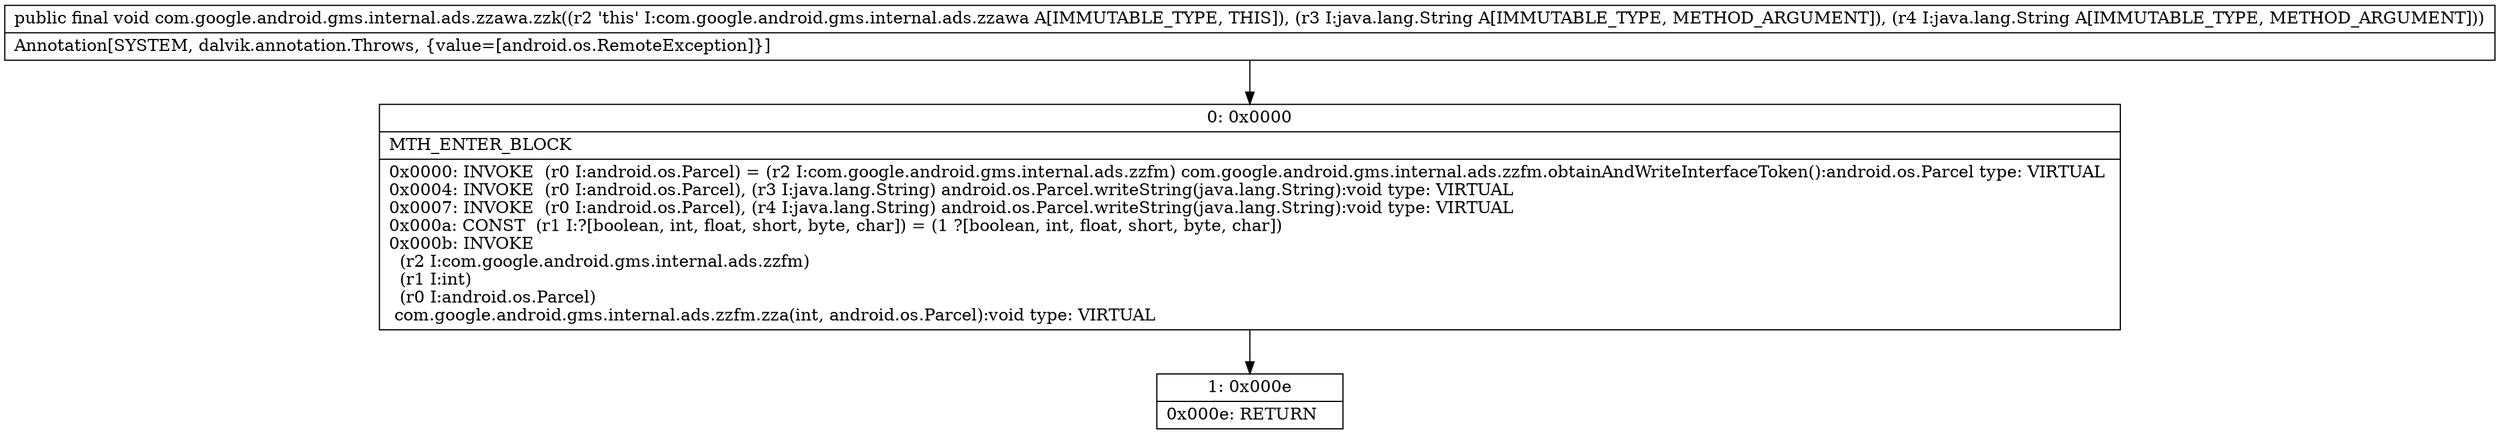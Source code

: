 digraph "CFG forcom.google.android.gms.internal.ads.zzawa.zzk(Ljava\/lang\/String;Ljava\/lang\/String;)V" {
Node_0 [shape=record,label="{0\:\ 0x0000|MTH_ENTER_BLOCK\l|0x0000: INVOKE  (r0 I:android.os.Parcel) = (r2 I:com.google.android.gms.internal.ads.zzfm) com.google.android.gms.internal.ads.zzfm.obtainAndWriteInterfaceToken():android.os.Parcel type: VIRTUAL \l0x0004: INVOKE  (r0 I:android.os.Parcel), (r3 I:java.lang.String) android.os.Parcel.writeString(java.lang.String):void type: VIRTUAL \l0x0007: INVOKE  (r0 I:android.os.Parcel), (r4 I:java.lang.String) android.os.Parcel.writeString(java.lang.String):void type: VIRTUAL \l0x000a: CONST  (r1 I:?[boolean, int, float, short, byte, char]) = (1 ?[boolean, int, float, short, byte, char]) \l0x000b: INVOKE  \l  (r2 I:com.google.android.gms.internal.ads.zzfm)\l  (r1 I:int)\l  (r0 I:android.os.Parcel)\l com.google.android.gms.internal.ads.zzfm.zza(int, android.os.Parcel):void type: VIRTUAL \l}"];
Node_1 [shape=record,label="{1\:\ 0x000e|0x000e: RETURN   \l}"];
MethodNode[shape=record,label="{public final void com.google.android.gms.internal.ads.zzawa.zzk((r2 'this' I:com.google.android.gms.internal.ads.zzawa A[IMMUTABLE_TYPE, THIS]), (r3 I:java.lang.String A[IMMUTABLE_TYPE, METHOD_ARGUMENT]), (r4 I:java.lang.String A[IMMUTABLE_TYPE, METHOD_ARGUMENT]))  | Annotation[SYSTEM, dalvik.annotation.Throws, \{value=[android.os.RemoteException]\}]\l}"];
MethodNode -> Node_0;
Node_0 -> Node_1;
}

